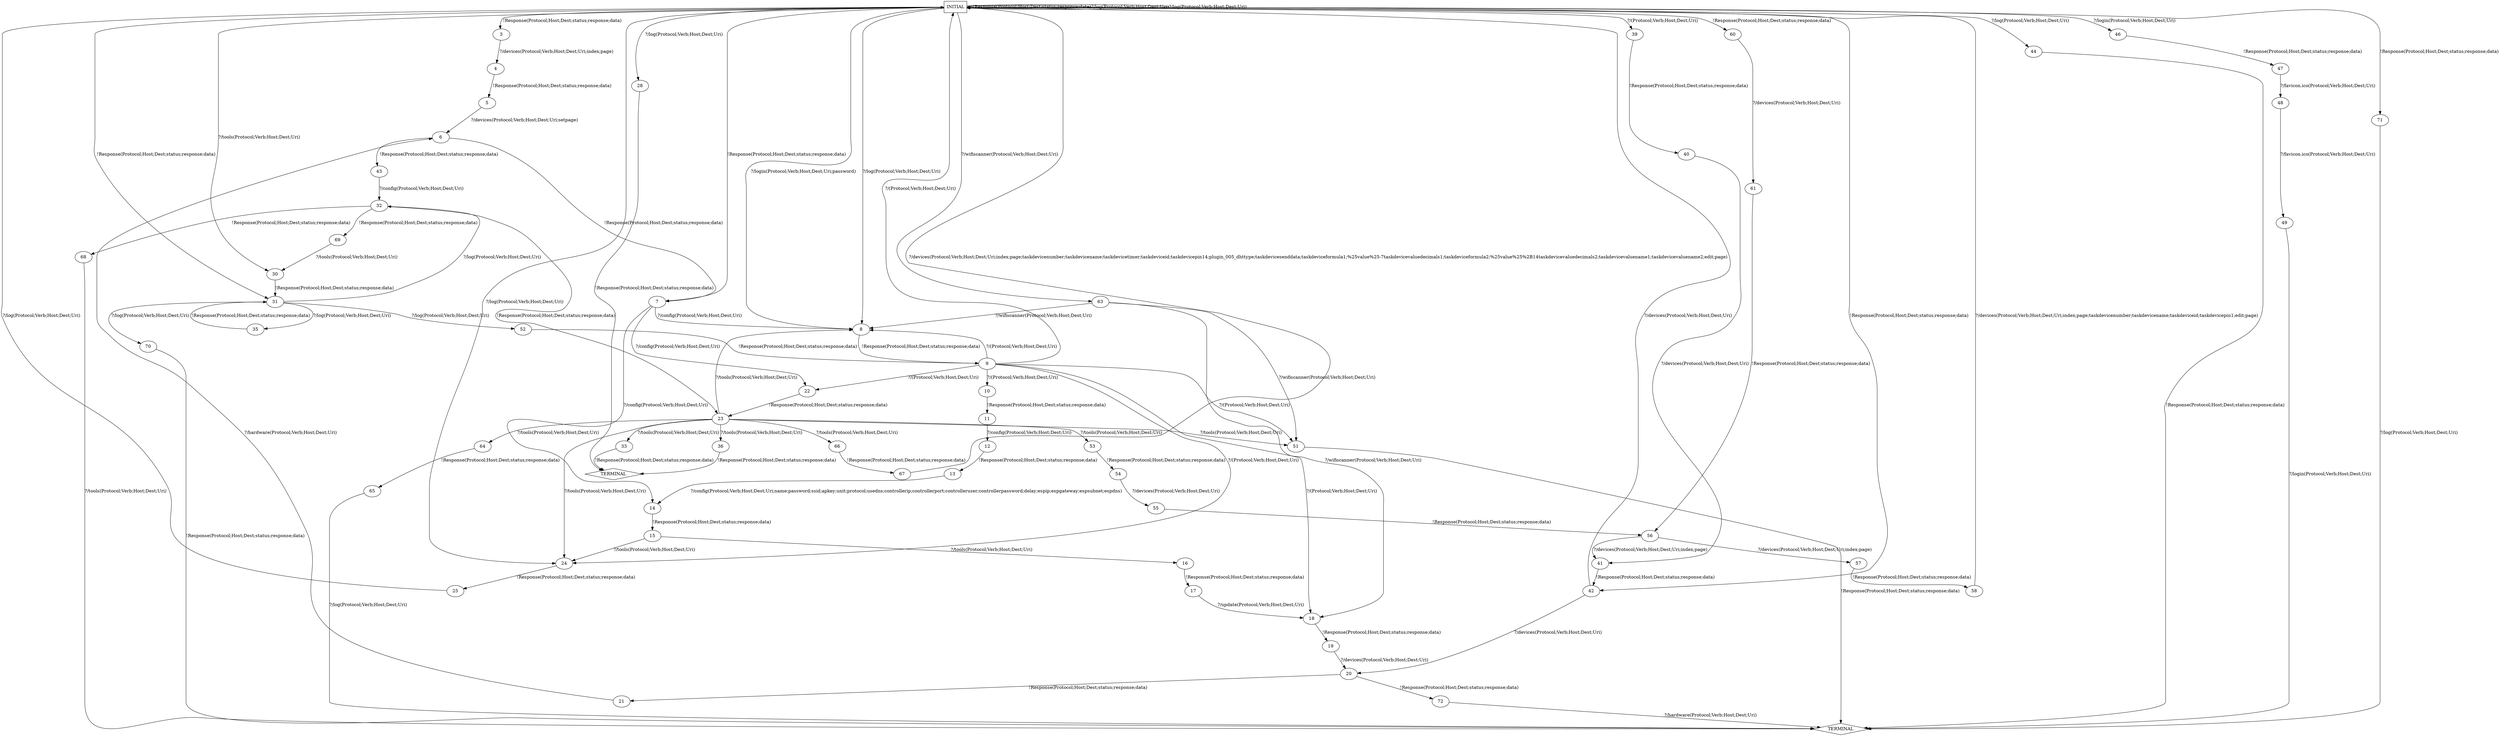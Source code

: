 digraph G {
  0 [label="INITIAL",shape=box];
  1 [label="TERMINAL",shape=diamond];
  3 [label="3"];
  4 [label="4"];
  5 [label="5"];
  6 [label="6"];
  7 [label="7"];
  8 [label="8"];
  9 [label="9"];
  10 [label="10"];
  11 [label="11"];
  12 [label="12"];
  13 [label="13"];
  14 [label="14"];
  15 [label="15"];
  16 [label="16"];
  17 [label="17"];
  18 [label="18"];
  19 [label="19"];
  20 [label="20"];
  21 [label="21"];
  22 [label="22"];
  23 [label="23"];
  24 [label="24"];
  25 [label="25"];
  28 [label="28"];
  30 [label="30"];
  31 [label="31"];
  32 [label="32"];
  33 [label="33"];
  35 [label="35"];
  36 [label="36"];
  37 [label="TERMINAL",shape=diamond];
  39 [label="39"];
  40 [label="40"];
  41 [label="41"];
  42 [label="42"];
  43 [label="43"];
  44 [label="44"];
  46 [label="46"];
  47 [label="47"];
  48 [label="48"];
  49 [label="49"];
  51 [label="51"];
  52 [label="52"];
  53 [label="53"];
  54 [label="54"];
  55 [label="55"];
  56 [label="56"];
  57 [label="57"];
  58 [label="58"];
  60 [label="60"];
  61 [label="61"];
  63 [label="63"];
  64 [label="64"];
  65 [label="65"];
  66 [label="66"];
  67 [label="67"];
  68 [label="68"];
  69 [label="69"];
  70 [label="70"];
  71 [label="71"];
  72 [label="72"];
0->3  [label="!Response(Protocol;Host;Dest;status;response;data)"];
3->4  [label="?/devices(Protocol;Verb;Host;Dest;Uri;index;page)"];
4->5  [label="!Response(Protocol;Host;Dest;status;response;data)"];
5->6  [label="?/devices(Protocol;Verb;Host;Dest;Uri;setpage)"];
6->43  [label="!Response(Protocol;Host;Dest;status;response;data)"];
6->7  [label="!Response(Protocol;Host;Dest;status;response;data)"];
7->8  [label="?/config(Protocol;Verb;Host;Dest;Uri)"];
7->14  [label="?/config(Protocol;Verb;Host;Dest;Uri)"];
7->22  [label="?/config(Protocol;Verb;Host;Dest;Uri)"];
8->9  [label="!Response(Protocol;Host;Dest;status;response;data)"];
9->24  [label="?/(Protocol;Verb;Host;Dest;Uri)"];
9->22  [label="?/(Protocol;Verb;Host;Dest;Uri)"];
9->18  [label="?/(Protocol;Verb;Host;Dest;Uri)"];
9->8  [label="?/(Protocol;Verb;Host;Dest;Uri)"];
9->10  [label="?/(Protocol;Verb;Host;Dest;Uri)"];
9->51  [label="?/(Protocol;Verb;Host;Dest;Uri)"];
9->0  [label="?/(Protocol;Verb;Host;Dest;Uri)"]

10->11  [label="!Response(Protocol;Host;Dest;status;response;data)"];
11->12  [label="?/config(Protocol;Verb;Host;Dest;Uri)"];
12->13  [label="!Response(Protocol;Host;Dest;status;response;data)"];
13->14  [label="?/config(Protocol;Verb;Host;Dest;Uri;name;password;ssid;apkey;unit;protocol;usedns;controllerip;controllerport;controlleruser;controllerpassword;delay;espip;espgateway;espsubnet;espdns)"];
14->15  [label="!Response(Protocol;Host;Dest;status;response;data)"];
15->16  [label="?/tools(Protocol;Verb;Host;Dest;Uri)"];
15->24  [label="?/tools(Protocol;Verb;Host;Dest;Uri)"];
16->17  [label="!Response(Protocol;Host;Dest;status;response;data)"];
17->18  [label="?/update(Protocol;Verb;Host;Dest;Uri)"];
18->19  [label="!Response(Protocol;Host;Dest;status;response;data)"];
19->20  [label="?/devices(Protocol;Verb;Host;Dest;Uri)"];
20->72  [label="!Response(Protocol;Host;Dest;status;response;data)"];
20->21  [label="!Response(Protocol;Host;Dest;status;response;data)"];
21->6  [label="?/hardware(Protocol;Verb;Host;Dest;Uri)"];
22->23  [label="!Response(Protocol;Host;Dest;status;response;data)"];
23->33  [label="?/tools(Protocol;Verb;Host;Dest;Uri)"];
23->36  [label="?/tools(Protocol;Verb;Host;Dest;Uri)"];
23->8  [label="?/tools(Protocol;Verb;Host;Dest;Uri)"];
23->64  [label="?/tools(Protocol;Verb;Host;Dest;Uri)"];
23->51  [label="?/tools(Protocol;Verb;Host;Dest;Uri)"];
23->66  [label="?/tools(Protocol;Verb;Host;Dest;Uri)"];
23->53  [label="?/tools(Protocol;Verb;Host;Dest;Uri)"];
23->24  [label="?/tools(Protocol;Verb;Host;Dest;Uri)"];
24->25  [label="!Response(Protocol;Host;Dest;status;response;data)"];
25->0  [label="?/log(Protocol;Verb;Host;Dest;Uri)"]

0->71  [label="!Response(Protocol;Host;Dest;status;response;data)"]
0->31  [label="!Response(Protocol;Host;Dest;status;response;data)"]
0->0  [label="!Response(Protocol;Host;Dest;status;response;data)"]
0->0  [label="?/log(Protocol;Verb;Host;Dest;Uri)"]
0->44  [label="?/log(Protocol;Verb;Host;Dest;Uri)"]
0->8  [label="?/log(Protocol;Verb;Host;Dest;Uri)"]
0->28  [label="?/log(Protocol;Verb;Host;Dest;Uri)"]
0->24  [label="?/log(Protocol;Verb;Host;Dest;Uri)"]
0->0  [label="?/log(Protocol;Verb;Host;Dest;Uri)"]
28->1  [label="!Response(Protocol;Host;Dest;status;response;data)"];
0->30  [label="?/tools(Protocol;Verb;Host;Dest;Uri)"];
30->31  [label="!Response(Protocol;Host;Dest;status;response;data)"];
31->52  [label="?/log(Protocol;Verb;Host;Dest;Uri)"];
31->70  [label="?/log(Protocol;Verb;Host;Dest;Uri)"];
31->35  [label="?/log(Protocol;Verb;Host;Dest;Uri)"];
31->32  [label="?/log(Protocol;Verb;Host;Dest;Uri)"];
32->68  [label="!Response(Protocol;Host;Dest;status;response;data)"];
32->69  [label="!Response(Protocol;Host;Dest;status;response;data)"];
32->23  [label="!Response(Protocol;Host;Dest;status;response;data)"];
33->1  [label="!Response(Protocol;Host;Dest;status;response;data)"];
0->7  [label="!Response(Protocol;Host;Dest;status;response;data)"];
35->31  [label="!Response(Protocol;Host;Dest;status;response;data)"];
36->1  [label="!Response(Protocol;Host;Dest;status;response;data)"];
0->39  [label="?/(Protocol;Verb;Host;Dest;Uri)"]
39->40  [label="!Response(Protocol;Host;Dest;status;response;data)"];
40->41  [label="?/devices(Protocol;Verb;Host;Dest;Uri)"];
41->42  [label="!Response(Protocol;Host;Dest;status;response;data)"];
42->0  [label="?/devices(Protocol;Verb;Host;Dest;Uri)"]

42->20  [label="?/devices(Protocol;Verb;Host;Dest;Uri)"];
43->32  [label="?/config(Protocol;Verb;Host;Dest;Uri)"];
0->46  [label="?/login(Protocol;Verb;Host;Dest;Uri)"]
46->47  [label="!Response(Protocol;Host;Dest;status;response;data)"];
47->48  [label="?/favicon.ico(Protocol;Verb;Host;Dest;Uri)"];
48->49  [label="?/favicon.ico(Protocol;Verb;Host;Dest;Uri)"];
0->8  [label="?/login(Protocol;Verb;Host;Dest;Uri;password)"]
52->9  [label="!Response(Protocol;Host;Dest;status;response;data)"];
53->54  [label="!Response(Protocol;Host;Dest;status;response;data)"];
54->55  [label="?/devices(Protocol;Verb;Host;Dest;Uri)"];
55->56  [label="!Response(Protocol;Host;Dest;status;response;data)"];
56->57  [label="?/devices(Protocol;Verb;Host;Dest;Uri;index;page)"];
56->41  [label="?/devices(Protocol;Verb;Host;Dest;Uri;index;page)"];
57->58  [label="!Response(Protocol;Host;Dest;status;response;data)"];
58->0  [label="?/devices(Protocol;Verb;Host;Dest;Uri;index;page;taskdevicenumber;taskdevicename;taskdeviceid;taskdevicepin1;edit;page)"]

0->60  [label="!Response(Protocol;Host;Dest;status;response;data)"]
0->42  [label="!Response(Protocol;Host;Dest;status;response;data)"]
60->61  [label="?/devices(Protocol;Verb;Host;Dest;Uri)"];
61->56  [label="!Response(Protocol;Host;Dest;status;response;data)"];
0->63  [label="?/wifiscanner(Protocol;Verb;Host;Dest;Uri)"]
63->18  [label="?/wifiscanner(Protocol;Verb;Host;Dest;Uri)"];
63->8  [label="?/wifiscanner(Protocol;Verb;Host;Dest;Uri)"];
63->51  [label="?/wifiscanner(Protocol;Verb;Host;Dest;Uri)"];
64->65  [label="!Response(Protocol;Host;Dest;status;response;data)"];
66->67  [label="!Response(Protocol;Host;Dest;status;response;data)"];
67->0  [label="?/devices(Protocol;Verb;Host;Dest;Uri;index;page;taskdevicenumber;taskdevicename;taskdevicetimer;taskdeviceid;taskdevicepin14;plugin_005_dhttype;taskdevicesenddata;taskdeviceformula1;%25value%25-7taskdevicevaluedecimals1;taskdeviceformula2;%25value%25%2B14taskdevicevaluedecimals2;taskdevicevaluename1;taskdevicevaluename2;edit;page)"]

69->30  [label="?/tools(Protocol;Verb;Host;Dest;Uri)"];
44->37  [label="!Response(Protocol;Host;Dest;status;response;data)"]
49->37  [label="?/login(Protocol;Verb;Host;Dest;Uri)"]
51->37  [label="!Response(Protocol;Host;Dest;status;response;data)"]
65->37  [label="?/log(Protocol;Verb;Host;Dest;Uri)"]
68->37  [label="?/tools(Protocol;Verb;Host;Dest;Uri)"]
70->37  [label="!Response(Protocol;Host;Dest;status;response;data)"]
71->37  [label="?/log(Protocol;Verb;Host;Dest;Uri)"]
72->37  [label="?/hardware(Protocol;Verb;Host;Dest;Uri)"]
}

